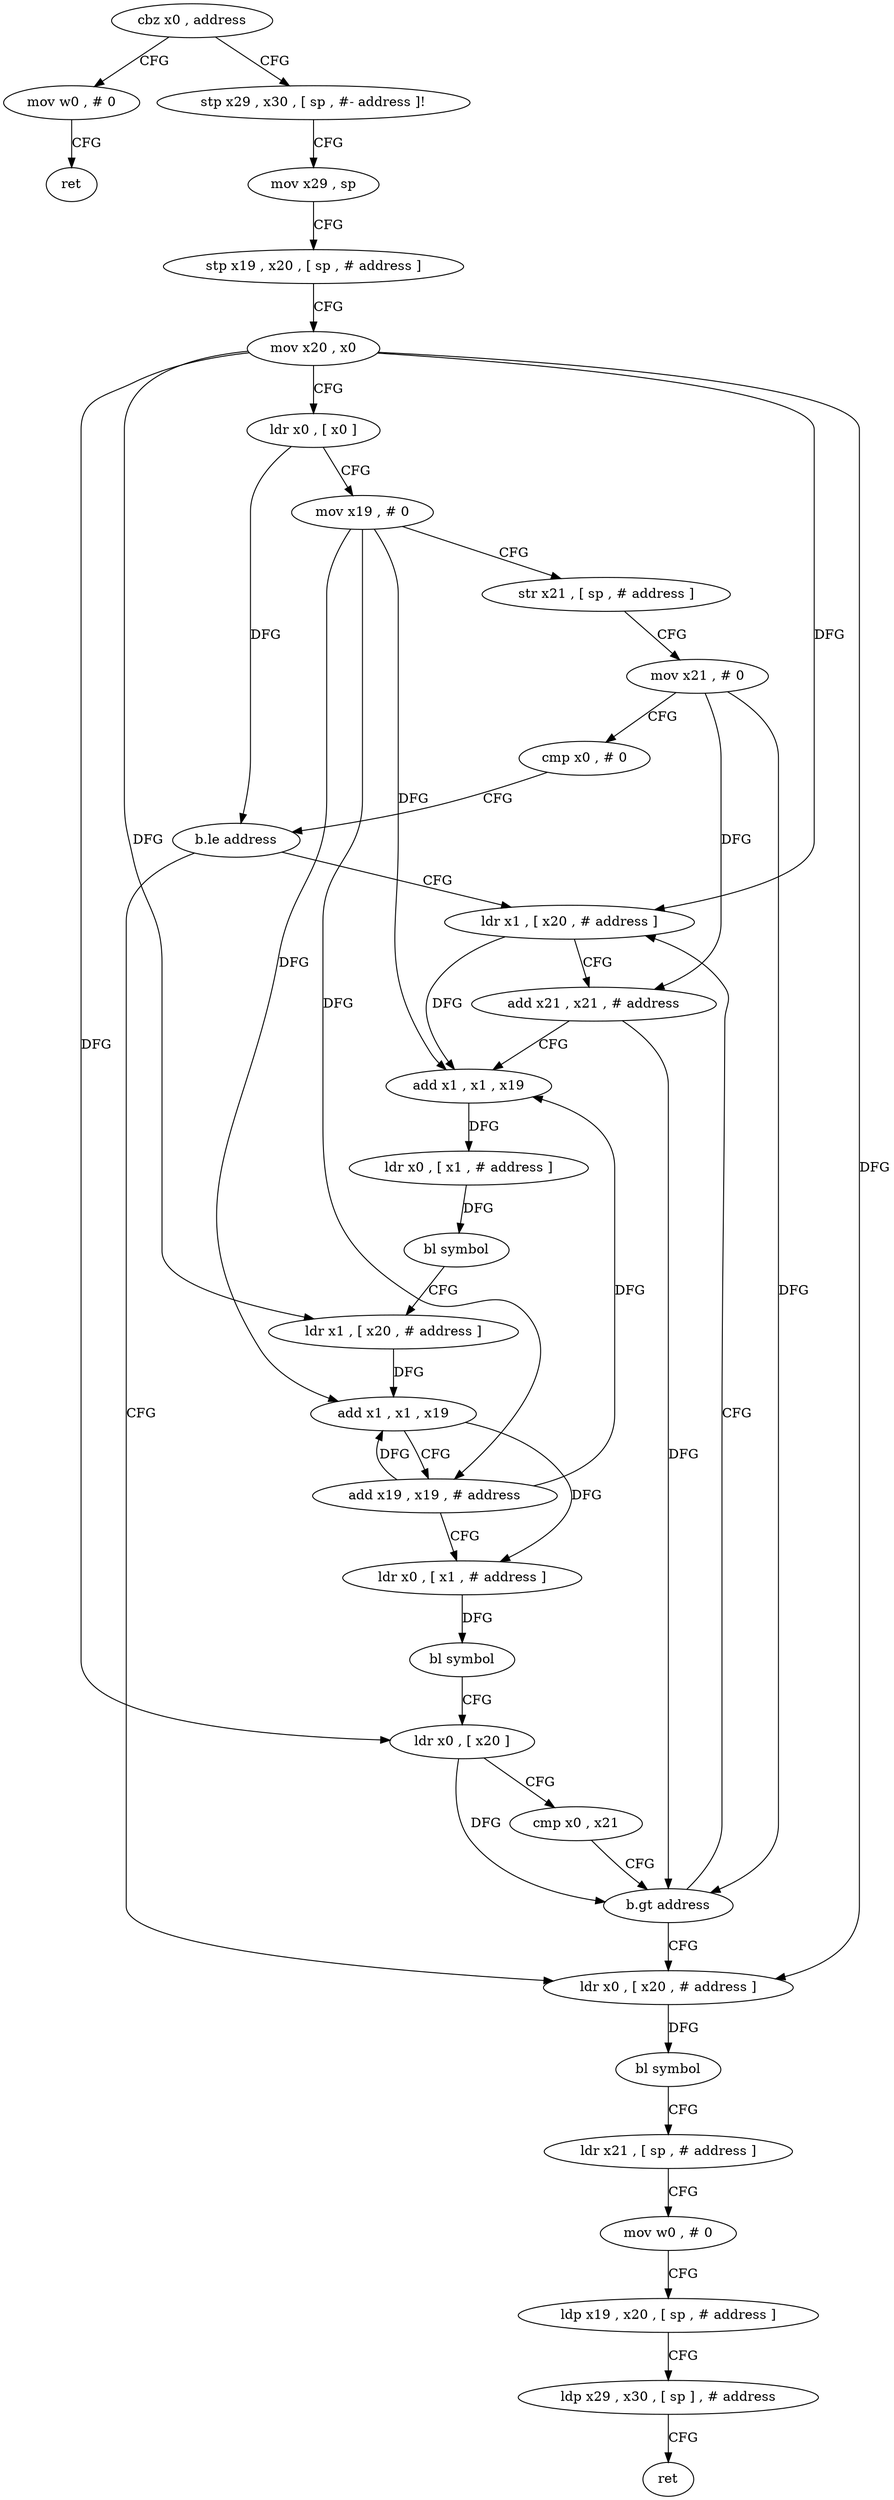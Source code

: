 digraph "func" {
"4324024" [label = "cbz x0 , address" ]
"4324152" [label = "mov w0 , # 0" ]
"4324028" [label = "stp x29 , x30 , [ sp , #- address ]!" ]
"4324156" [label = "ret" ]
"4324032" [label = "mov x29 , sp" ]
"4324036" [label = "stp x19 , x20 , [ sp , # address ]" ]
"4324040" [label = "mov x20 , x0" ]
"4324044" [label = "ldr x0 , [ x0 ]" ]
"4324048" [label = "mov x19 , # 0" ]
"4324052" [label = "str x21 , [ sp , # address ]" ]
"4324056" [label = "mov x21 , # 0" ]
"4324060" [label = "cmp x0 , # 0" ]
"4324064" [label = "b.le address" ]
"4324120" [label = "ldr x0 , [ x20 , # address ]" ]
"4324068" [label = "ldr x1 , [ x20 , # address ]" ]
"4324124" [label = "bl symbol" ]
"4324128" [label = "ldr x21 , [ sp , # address ]" ]
"4324132" [label = "mov w0 , # 0" ]
"4324136" [label = "ldp x19 , x20 , [ sp , # address ]" ]
"4324140" [label = "ldp x29 , x30 , [ sp ] , # address" ]
"4324144" [label = "ret" ]
"4324072" [label = "add x21 , x21 , # address" ]
"4324076" [label = "add x1 , x1 , x19" ]
"4324080" [label = "ldr x0 , [ x1 , # address ]" ]
"4324084" [label = "bl symbol" ]
"4324088" [label = "ldr x1 , [ x20 , # address ]" ]
"4324092" [label = "add x1 , x1 , x19" ]
"4324096" [label = "add x19 , x19 , # address" ]
"4324100" [label = "ldr x0 , [ x1 , # address ]" ]
"4324104" [label = "bl symbol" ]
"4324108" [label = "ldr x0 , [ x20 ]" ]
"4324112" [label = "cmp x0 , x21" ]
"4324116" [label = "b.gt address" ]
"4324024" -> "4324152" [ label = "CFG" ]
"4324024" -> "4324028" [ label = "CFG" ]
"4324152" -> "4324156" [ label = "CFG" ]
"4324028" -> "4324032" [ label = "CFG" ]
"4324032" -> "4324036" [ label = "CFG" ]
"4324036" -> "4324040" [ label = "CFG" ]
"4324040" -> "4324044" [ label = "CFG" ]
"4324040" -> "4324120" [ label = "DFG" ]
"4324040" -> "4324068" [ label = "DFG" ]
"4324040" -> "4324088" [ label = "DFG" ]
"4324040" -> "4324108" [ label = "DFG" ]
"4324044" -> "4324048" [ label = "CFG" ]
"4324044" -> "4324064" [ label = "DFG" ]
"4324048" -> "4324052" [ label = "CFG" ]
"4324048" -> "4324076" [ label = "DFG" ]
"4324048" -> "4324092" [ label = "DFG" ]
"4324048" -> "4324096" [ label = "DFG" ]
"4324052" -> "4324056" [ label = "CFG" ]
"4324056" -> "4324060" [ label = "CFG" ]
"4324056" -> "4324072" [ label = "DFG" ]
"4324056" -> "4324116" [ label = "DFG" ]
"4324060" -> "4324064" [ label = "CFG" ]
"4324064" -> "4324120" [ label = "CFG" ]
"4324064" -> "4324068" [ label = "CFG" ]
"4324120" -> "4324124" [ label = "DFG" ]
"4324068" -> "4324072" [ label = "CFG" ]
"4324068" -> "4324076" [ label = "DFG" ]
"4324124" -> "4324128" [ label = "CFG" ]
"4324128" -> "4324132" [ label = "CFG" ]
"4324132" -> "4324136" [ label = "CFG" ]
"4324136" -> "4324140" [ label = "CFG" ]
"4324140" -> "4324144" [ label = "CFG" ]
"4324072" -> "4324076" [ label = "CFG" ]
"4324072" -> "4324116" [ label = "DFG" ]
"4324076" -> "4324080" [ label = "DFG" ]
"4324080" -> "4324084" [ label = "DFG" ]
"4324084" -> "4324088" [ label = "CFG" ]
"4324088" -> "4324092" [ label = "DFG" ]
"4324092" -> "4324096" [ label = "CFG" ]
"4324092" -> "4324100" [ label = "DFG" ]
"4324096" -> "4324100" [ label = "CFG" ]
"4324096" -> "4324076" [ label = "DFG" ]
"4324096" -> "4324092" [ label = "DFG" ]
"4324100" -> "4324104" [ label = "DFG" ]
"4324104" -> "4324108" [ label = "CFG" ]
"4324108" -> "4324112" [ label = "CFG" ]
"4324108" -> "4324116" [ label = "DFG" ]
"4324112" -> "4324116" [ label = "CFG" ]
"4324116" -> "4324068" [ label = "CFG" ]
"4324116" -> "4324120" [ label = "CFG" ]
}

